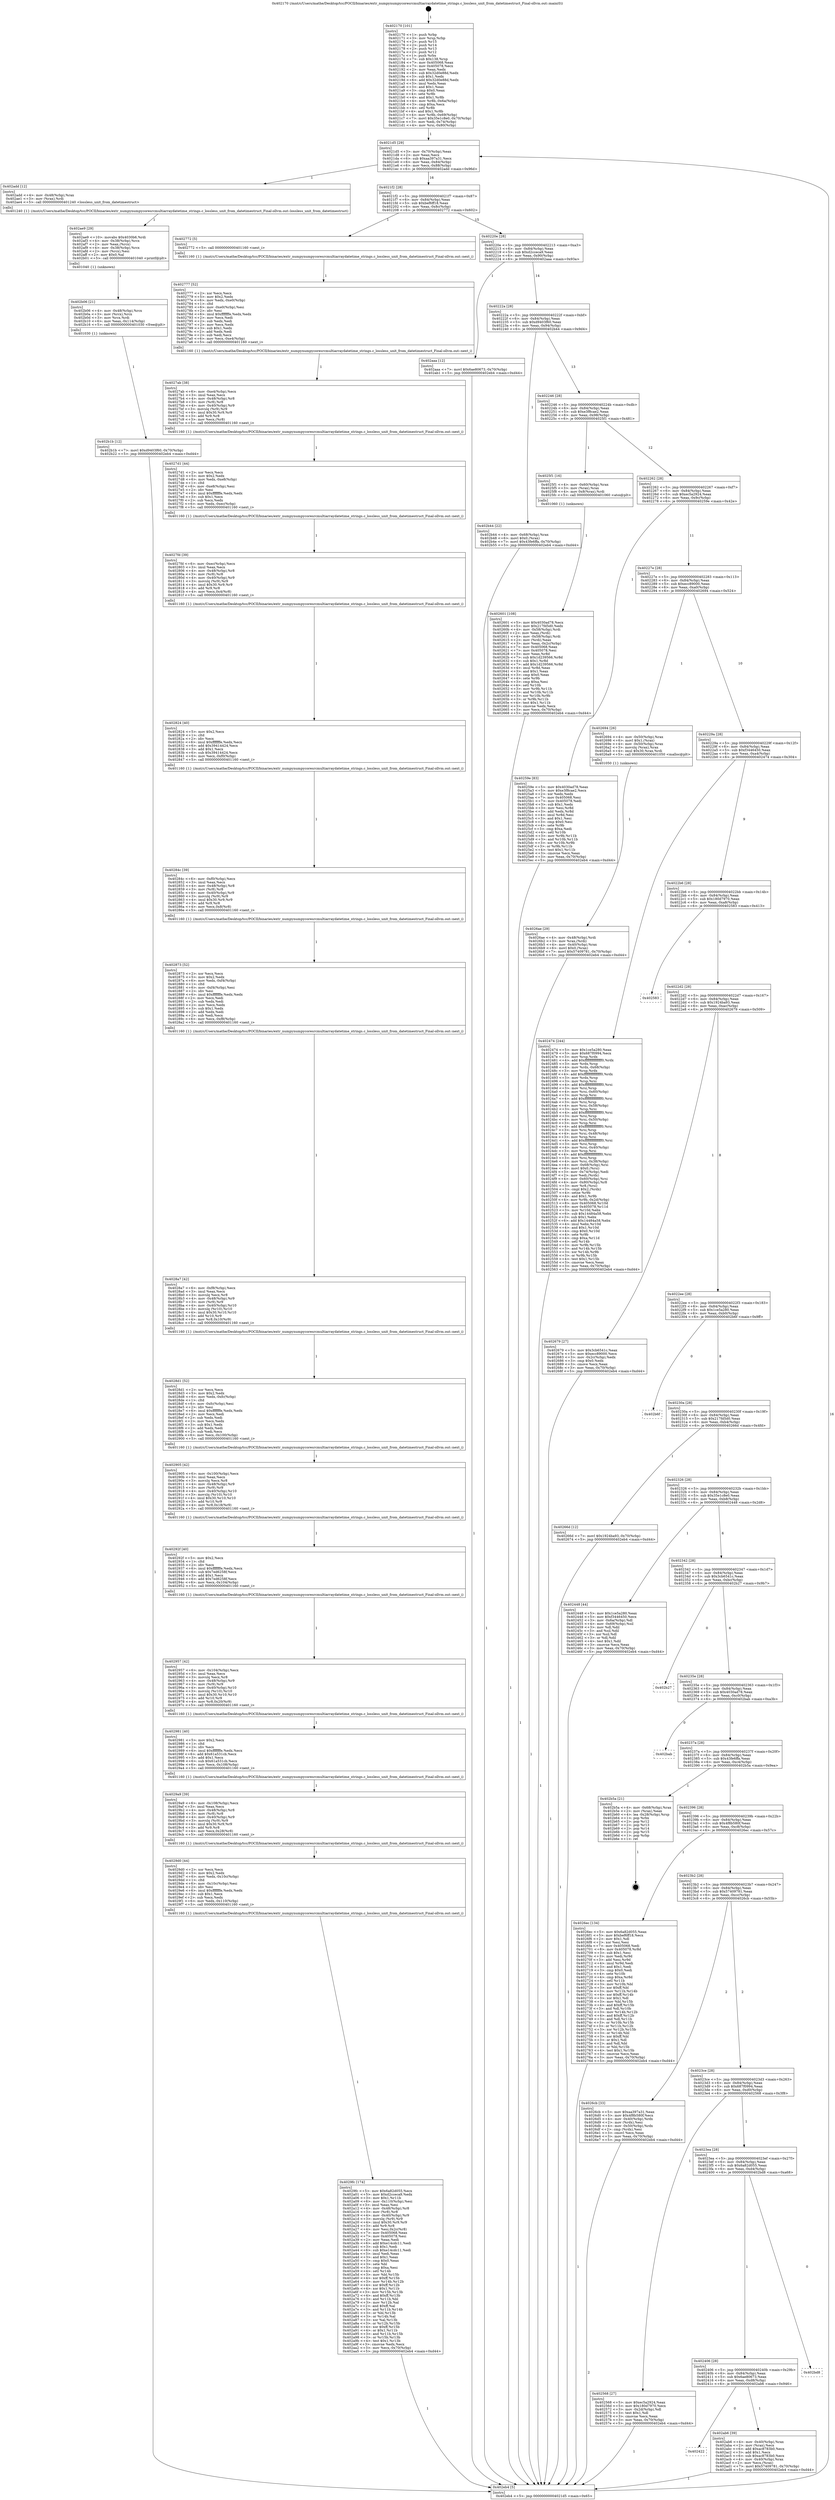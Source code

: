 digraph "0x402170" {
  label = "0x402170 (/mnt/c/Users/mathe/Desktop/tcc/POCII/binaries/extr_numpynumpycoresrcmultiarraydatetime_strings.c_lossless_unit_from_datetimestruct_Final-ollvm.out::main(0))"
  labelloc = "t"
  node[shape=record]

  Entry [label="",width=0.3,height=0.3,shape=circle,fillcolor=black,style=filled]
  "0x4021d5" [label="{
     0x4021d5 [29]\l
     | [instrs]\l
     &nbsp;&nbsp;0x4021d5 \<+3\>: mov -0x70(%rbp),%eax\l
     &nbsp;&nbsp;0x4021d8 \<+2\>: mov %eax,%ecx\l
     &nbsp;&nbsp;0x4021da \<+6\>: sub $0xaa397a31,%ecx\l
     &nbsp;&nbsp;0x4021e0 \<+6\>: mov %eax,-0x84(%rbp)\l
     &nbsp;&nbsp;0x4021e6 \<+6\>: mov %ecx,-0x88(%rbp)\l
     &nbsp;&nbsp;0x4021ec \<+6\>: je 0000000000402add \<main+0x96d\>\l
  }"]
  "0x402add" [label="{
     0x402add [12]\l
     | [instrs]\l
     &nbsp;&nbsp;0x402add \<+4\>: mov -0x48(%rbp),%rax\l
     &nbsp;&nbsp;0x402ae1 \<+3\>: mov (%rax),%rdi\l
     &nbsp;&nbsp;0x402ae4 \<+5\>: call 0000000000401240 \<lossless_unit_from_datetimestruct\>\l
     | [calls]\l
     &nbsp;&nbsp;0x401240 \{1\} (/mnt/c/Users/mathe/Desktop/tcc/POCII/binaries/extr_numpynumpycoresrcmultiarraydatetime_strings.c_lossless_unit_from_datetimestruct_Final-ollvm.out::lossless_unit_from_datetimestruct)\l
  }"]
  "0x4021f2" [label="{
     0x4021f2 [28]\l
     | [instrs]\l
     &nbsp;&nbsp;0x4021f2 \<+5\>: jmp 00000000004021f7 \<main+0x87\>\l
     &nbsp;&nbsp;0x4021f7 \<+6\>: mov -0x84(%rbp),%eax\l
     &nbsp;&nbsp;0x4021fd \<+5\>: sub $0xbef6ff18,%eax\l
     &nbsp;&nbsp;0x402202 \<+6\>: mov %eax,-0x8c(%rbp)\l
     &nbsp;&nbsp;0x402208 \<+6\>: je 0000000000402772 \<main+0x602\>\l
  }"]
  Exit [label="",width=0.3,height=0.3,shape=circle,fillcolor=black,style=filled,peripheries=2]
  "0x402772" [label="{
     0x402772 [5]\l
     | [instrs]\l
     &nbsp;&nbsp;0x402772 \<+5\>: call 0000000000401160 \<next_i\>\l
     | [calls]\l
     &nbsp;&nbsp;0x401160 \{1\} (/mnt/c/Users/mathe/Desktop/tcc/POCII/binaries/extr_numpynumpycoresrcmultiarraydatetime_strings.c_lossless_unit_from_datetimestruct_Final-ollvm.out::next_i)\l
  }"]
  "0x40220e" [label="{
     0x40220e [28]\l
     | [instrs]\l
     &nbsp;&nbsp;0x40220e \<+5\>: jmp 0000000000402213 \<main+0xa3\>\l
     &nbsp;&nbsp;0x402213 \<+6\>: mov -0x84(%rbp),%eax\l
     &nbsp;&nbsp;0x402219 \<+5\>: sub $0xd2cceca9,%eax\l
     &nbsp;&nbsp;0x40221e \<+6\>: mov %eax,-0x90(%rbp)\l
     &nbsp;&nbsp;0x402224 \<+6\>: je 0000000000402aaa \<main+0x93a\>\l
  }"]
  "0x402b1b" [label="{
     0x402b1b [12]\l
     | [instrs]\l
     &nbsp;&nbsp;0x402b1b \<+7\>: movl $0xd9403f60,-0x70(%rbp)\l
     &nbsp;&nbsp;0x402b22 \<+5\>: jmp 0000000000402eb4 \<main+0xd44\>\l
  }"]
  "0x402aaa" [label="{
     0x402aaa [12]\l
     | [instrs]\l
     &nbsp;&nbsp;0x402aaa \<+7\>: movl $0x6ae80673,-0x70(%rbp)\l
     &nbsp;&nbsp;0x402ab1 \<+5\>: jmp 0000000000402eb4 \<main+0xd44\>\l
  }"]
  "0x40222a" [label="{
     0x40222a [28]\l
     | [instrs]\l
     &nbsp;&nbsp;0x40222a \<+5\>: jmp 000000000040222f \<main+0xbf\>\l
     &nbsp;&nbsp;0x40222f \<+6\>: mov -0x84(%rbp),%eax\l
     &nbsp;&nbsp;0x402235 \<+5\>: sub $0xd9403f60,%eax\l
     &nbsp;&nbsp;0x40223a \<+6\>: mov %eax,-0x94(%rbp)\l
     &nbsp;&nbsp;0x402240 \<+6\>: je 0000000000402b44 \<main+0x9d4\>\l
  }"]
  "0x402b06" [label="{
     0x402b06 [21]\l
     | [instrs]\l
     &nbsp;&nbsp;0x402b06 \<+4\>: mov -0x48(%rbp),%rcx\l
     &nbsp;&nbsp;0x402b0a \<+3\>: mov (%rcx),%rcx\l
     &nbsp;&nbsp;0x402b0d \<+3\>: mov %rcx,%rdi\l
     &nbsp;&nbsp;0x402b10 \<+6\>: mov %eax,-0x114(%rbp)\l
     &nbsp;&nbsp;0x402b16 \<+5\>: call 0000000000401030 \<free@plt\>\l
     | [calls]\l
     &nbsp;&nbsp;0x401030 \{1\} (unknown)\l
  }"]
  "0x402b44" [label="{
     0x402b44 [22]\l
     | [instrs]\l
     &nbsp;&nbsp;0x402b44 \<+4\>: mov -0x68(%rbp),%rax\l
     &nbsp;&nbsp;0x402b48 \<+6\>: movl $0x0,(%rax)\l
     &nbsp;&nbsp;0x402b4e \<+7\>: movl $0x43fe6ffa,-0x70(%rbp)\l
     &nbsp;&nbsp;0x402b55 \<+5\>: jmp 0000000000402eb4 \<main+0xd44\>\l
  }"]
  "0x402246" [label="{
     0x402246 [28]\l
     | [instrs]\l
     &nbsp;&nbsp;0x402246 \<+5\>: jmp 000000000040224b \<main+0xdb\>\l
     &nbsp;&nbsp;0x40224b \<+6\>: mov -0x84(%rbp),%eax\l
     &nbsp;&nbsp;0x402251 \<+5\>: sub $0xe3f8cae2,%eax\l
     &nbsp;&nbsp;0x402256 \<+6\>: mov %eax,-0x98(%rbp)\l
     &nbsp;&nbsp;0x40225c \<+6\>: je 00000000004025f1 \<main+0x481\>\l
  }"]
  "0x402ae9" [label="{
     0x402ae9 [29]\l
     | [instrs]\l
     &nbsp;&nbsp;0x402ae9 \<+10\>: movabs $0x4030b6,%rdi\l
     &nbsp;&nbsp;0x402af3 \<+4\>: mov -0x38(%rbp),%rcx\l
     &nbsp;&nbsp;0x402af7 \<+2\>: mov %eax,(%rcx)\l
     &nbsp;&nbsp;0x402af9 \<+4\>: mov -0x38(%rbp),%rcx\l
     &nbsp;&nbsp;0x402afd \<+2\>: mov (%rcx),%esi\l
     &nbsp;&nbsp;0x402aff \<+2\>: mov $0x0,%al\l
     &nbsp;&nbsp;0x402b01 \<+5\>: call 0000000000401040 \<printf@plt\>\l
     | [calls]\l
     &nbsp;&nbsp;0x401040 \{1\} (unknown)\l
  }"]
  "0x4025f1" [label="{
     0x4025f1 [16]\l
     | [instrs]\l
     &nbsp;&nbsp;0x4025f1 \<+4\>: mov -0x60(%rbp),%rax\l
     &nbsp;&nbsp;0x4025f5 \<+3\>: mov (%rax),%rax\l
     &nbsp;&nbsp;0x4025f8 \<+4\>: mov 0x8(%rax),%rdi\l
     &nbsp;&nbsp;0x4025fc \<+5\>: call 0000000000401060 \<atoi@plt\>\l
     | [calls]\l
     &nbsp;&nbsp;0x401060 \{1\} (unknown)\l
  }"]
  "0x402262" [label="{
     0x402262 [28]\l
     | [instrs]\l
     &nbsp;&nbsp;0x402262 \<+5\>: jmp 0000000000402267 \<main+0xf7\>\l
     &nbsp;&nbsp;0x402267 \<+6\>: mov -0x84(%rbp),%eax\l
     &nbsp;&nbsp;0x40226d \<+5\>: sub $0xec5a2924,%eax\l
     &nbsp;&nbsp;0x402272 \<+6\>: mov %eax,-0x9c(%rbp)\l
     &nbsp;&nbsp;0x402278 \<+6\>: je 000000000040259e \<main+0x42e\>\l
  }"]
  "0x402422" [label="{
     0x402422\l
  }", style=dashed]
  "0x40259e" [label="{
     0x40259e [83]\l
     | [instrs]\l
     &nbsp;&nbsp;0x40259e \<+5\>: mov $0x4030ad78,%eax\l
     &nbsp;&nbsp;0x4025a3 \<+5\>: mov $0xe3f8cae2,%ecx\l
     &nbsp;&nbsp;0x4025a8 \<+2\>: xor %edx,%edx\l
     &nbsp;&nbsp;0x4025aa \<+7\>: mov 0x405068,%esi\l
     &nbsp;&nbsp;0x4025b1 \<+7\>: mov 0x405078,%edi\l
     &nbsp;&nbsp;0x4025b8 \<+3\>: sub $0x1,%edx\l
     &nbsp;&nbsp;0x4025bb \<+3\>: mov %esi,%r8d\l
     &nbsp;&nbsp;0x4025be \<+3\>: add %edx,%r8d\l
     &nbsp;&nbsp;0x4025c1 \<+4\>: imul %r8d,%esi\l
     &nbsp;&nbsp;0x4025c5 \<+3\>: and $0x1,%esi\l
     &nbsp;&nbsp;0x4025c8 \<+3\>: cmp $0x0,%esi\l
     &nbsp;&nbsp;0x4025cb \<+4\>: sete %r9b\l
     &nbsp;&nbsp;0x4025cf \<+3\>: cmp $0xa,%edi\l
     &nbsp;&nbsp;0x4025d2 \<+4\>: setl %r10b\l
     &nbsp;&nbsp;0x4025d6 \<+3\>: mov %r9b,%r11b\l
     &nbsp;&nbsp;0x4025d9 \<+3\>: and %r10b,%r11b\l
     &nbsp;&nbsp;0x4025dc \<+3\>: xor %r10b,%r9b\l
     &nbsp;&nbsp;0x4025df \<+3\>: or %r9b,%r11b\l
     &nbsp;&nbsp;0x4025e2 \<+4\>: test $0x1,%r11b\l
     &nbsp;&nbsp;0x4025e6 \<+3\>: cmovne %ecx,%eax\l
     &nbsp;&nbsp;0x4025e9 \<+3\>: mov %eax,-0x70(%rbp)\l
     &nbsp;&nbsp;0x4025ec \<+5\>: jmp 0000000000402eb4 \<main+0xd44\>\l
  }"]
  "0x40227e" [label="{
     0x40227e [28]\l
     | [instrs]\l
     &nbsp;&nbsp;0x40227e \<+5\>: jmp 0000000000402283 \<main+0x113\>\l
     &nbsp;&nbsp;0x402283 \<+6\>: mov -0x84(%rbp),%eax\l
     &nbsp;&nbsp;0x402289 \<+5\>: sub $0xecc89000,%eax\l
     &nbsp;&nbsp;0x40228e \<+6\>: mov %eax,-0xa0(%rbp)\l
     &nbsp;&nbsp;0x402294 \<+6\>: je 0000000000402694 \<main+0x524\>\l
  }"]
  "0x402ab6" [label="{
     0x402ab6 [39]\l
     | [instrs]\l
     &nbsp;&nbsp;0x402ab6 \<+4\>: mov -0x40(%rbp),%rax\l
     &nbsp;&nbsp;0x402aba \<+2\>: mov (%rax),%ecx\l
     &nbsp;&nbsp;0x402abc \<+6\>: add $0xac8783b0,%ecx\l
     &nbsp;&nbsp;0x402ac2 \<+3\>: add $0x1,%ecx\l
     &nbsp;&nbsp;0x402ac5 \<+6\>: sub $0xac8783b0,%ecx\l
     &nbsp;&nbsp;0x402acb \<+4\>: mov -0x40(%rbp),%rax\l
     &nbsp;&nbsp;0x402acf \<+2\>: mov %ecx,(%rax)\l
     &nbsp;&nbsp;0x402ad1 \<+7\>: movl $0x57409781,-0x70(%rbp)\l
     &nbsp;&nbsp;0x402ad8 \<+5\>: jmp 0000000000402eb4 \<main+0xd44\>\l
  }"]
  "0x402694" [label="{
     0x402694 [26]\l
     | [instrs]\l
     &nbsp;&nbsp;0x402694 \<+4\>: mov -0x50(%rbp),%rax\l
     &nbsp;&nbsp;0x402698 \<+6\>: movl $0x1,(%rax)\l
     &nbsp;&nbsp;0x40269e \<+4\>: mov -0x50(%rbp),%rax\l
     &nbsp;&nbsp;0x4026a2 \<+3\>: movslq (%rax),%rax\l
     &nbsp;&nbsp;0x4026a5 \<+4\>: imul $0x30,%rax,%rdi\l
     &nbsp;&nbsp;0x4026a9 \<+5\>: call 0000000000401050 \<malloc@plt\>\l
     | [calls]\l
     &nbsp;&nbsp;0x401050 \{1\} (unknown)\l
  }"]
  "0x40229a" [label="{
     0x40229a [28]\l
     | [instrs]\l
     &nbsp;&nbsp;0x40229a \<+5\>: jmp 000000000040229f \<main+0x12f\>\l
     &nbsp;&nbsp;0x40229f \<+6\>: mov -0x84(%rbp),%eax\l
     &nbsp;&nbsp;0x4022a5 \<+5\>: sub $0xf3446450,%eax\l
     &nbsp;&nbsp;0x4022aa \<+6\>: mov %eax,-0xa4(%rbp)\l
     &nbsp;&nbsp;0x4022b0 \<+6\>: je 0000000000402474 \<main+0x304\>\l
  }"]
  "0x402406" [label="{
     0x402406 [28]\l
     | [instrs]\l
     &nbsp;&nbsp;0x402406 \<+5\>: jmp 000000000040240b \<main+0x29b\>\l
     &nbsp;&nbsp;0x40240b \<+6\>: mov -0x84(%rbp),%eax\l
     &nbsp;&nbsp;0x402411 \<+5\>: sub $0x6ae80673,%eax\l
     &nbsp;&nbsp;0x402416 \<+6\>: mov %eax,-0xd8(%rbp)\l
     &nbsp;&nbsp;0x40241c \<+6\>: je 0000000000402ab6 \<main+0x946\>\l
  }"]
  "0x402474" [label="{
     0x402474 [244]\l
     | [instrs]\l
     &nbsp;&nbsp;0x402474 \<+5\>: mov $0x1ce5a280,%eax\l
     &nbsp;&nbsp;0x402479 \<+5\>: mov $0x687f0994,%ecx\l
     &nbsp;&nbsp;0x40247e \<+3\>: mov %rsp,%rdx\l
     &nbsp;&nbsp;0x402481 \<+4\>: add $0xfffffffffffffff0,%rdx\l
     &nbsp;&nbsp;0x402485 \<+3\>: mov %rdx,%rsp\l
     &nbsp;&nbsp;0x402488 \<+4\>: mov %rdx,-0x68(%rbp)\l
     &nbsp;&nbsp;0x40248c \<+3\>: mov %rsp,%rdx\l
     &nbsp;&nbsp;0x40248f \<+4\>: add $0xfffffffffffffff0,%rdx\l
     &nbsp;&nbsp;0x402493 \<+3\>: mov %rdx,%rsp\l
     &nbsp;&nbsp;0x402496 \<+3\>: mov %rsp,%rsi\l
     &nbsp;&nbsp;0x402499 \<+4\>: add $0xfffffffffffffff0,%rsi\l
     &nbsp;&nbsp;0x40249d \<+3\>: mov %rsi,%rsp\l
     &nbsp;&nbsp;0x4024a0 \<+4\>: mov %rsi,-0x60(%rbp)\l
     &nbsp;&nbsp;0x4024a4 \<+3\>: mov %rsp,%rsi\l
     &nbsp;&nbsp;0x4024a7 \<+4\>: add $0xfffffffffffffff0,%rsi\l
     &nbsp;&nbsp;0x4024ab \<+3\>: mov %rsi,%rsp\l
     &nbsp;&nbsp;0x4024ae \<+4\>: mov %rsi,-0x58(%rbp)\l
     &nbsp;&nbsp;0x4024b2 \<+3\>: mov %rsp,%rsi\l
     &nbsp;&nbsp;0x4024b5 \<+4\>: add $0xfffffffffffffff0,%rsi\l
     &nbsp;&nbsp;0x4024b9 \<+3\>: mov %rsi,%rsp\l
     &nbsp;&nbsp;0x4024bc \<+4\>: mov %rsi,-0x50(%rbp)\l
     &nbsp;&nbsp;0x4024c0 \<+3\>: mov %rsp,%rsi\l
     &nbsp;&nbsp;0x4024c3 \<+4\>: add $0xfffffffffffffff0,%rsi\l
     &nbsp;&nbsp;0x4024c7 \<+3\>: mov %rsi,%rsp\l
     &nbsp;&nbsp;0x4024ca \<+4\>: mov %rsi,-0x48(%rbp)\l
     &nbsp;&nbsp;0x4024ce \<+3\>: mov %rsp,%rsi\l
     &nbsp;&nbsp;0x4024d1 \<+4\>: add $0xfffffffffffffff0,%rsi\l
     &nbsp;&nbsp;0x4024d5 \<+3\>: mov %rsi,%rsp\l
     &nbsp;&nbsp;0x4024d8 \<+4\>: mov %rsi,-0x40(%rbp)\l
     &nbsp;&nbsp;0x4024dc \<+3\>: mov %rsp,%rsi\l
     &nbsp;&nbsp;0x4024df \<+4\>: add $0xfffffffffffffff0,%rsi\l
     &nbsp;&nbsp;0x4024e3 \<+3\>: mov %rsi,%rsp\l
     &nbsp;&nbsp;0x4024e6 \<+4\>: mov %rsi,-0x38(%rbp)\l
     &nbsp;&nbsp;0x4024ea \<+4\>: mov -0x68(%rbp),%rsi\l
     &nbsp;&nbsp;0x4024ee \<+6\>: movl $0x0,(%rsi)\l
     &nbsp;&nbsp;0x4024f4 \<+3\>: mov -0x74(%rbp),%edi\l
     &nbsp;&nbsp;0x4024f7 \<+2\>: mov %edi,(%rdx)\l
     &nbsp;&nbsp;0x4024f9 \<+4\>: mov -0x60(%rbp),%rsi\l
     &nbsp;&nbsp;0x4024fd \<+4\>: mov -0x80(%rbp),%r8\l
     &nbsp;&nbsp;0x402501 \<+3\>: mov %r8,(%rsi)\l
     &nbsp;&nbsp;0x402504 \<+3\>: cmpl $0x2,(%rdx)\l
     &nbsp;&nbsp;0x402507 \<+4\>: setne %r9b\l
     &nbsp;&nbsp;0x40250b \<+4\>: and $0x1,%r9b\l
     &nbsp;&nbsp;0x40250f \<+4\>: mov %r9b,-0x2d(%rbp)\l
     &nbsp;&nbsp;0x402513 \<+8\>: mov 0x405068,%r10d\l
     &nbsp;&nbsp;0x40251b \<+8\>: mov 0x405078,%r11d\l
     &nbsp;&nbsp;0x402523 \<+3\>: mov %r10d,%ebx\l
     &nbsp;&nbsp;0x402526 \<+6\>: sub $0x14484a58,%ebx\l
     &nbsp;&nbsp;0x40252c \<+3\>: sub $0x1,%ebx\l
     &nbsp;&nbsp;0x40252f \<+6\>: add $0x14484a58,%ebx\l
     &nbsp;&nbsp;0x402535 \<+4\>: imul %ebx,%r10d\l
     &nbsp;&nbsp;0x402539 \<+4\>: and $0x1,%r10d\l
     &nbsp;&nbsp;0x40253d \<+4\>: cmp $0x0,%r10d\l
     &nbsp;&nbsp;0x402541 \<+4\>: sete %r9b\l
     &nbsp;&nbsp;0x402545 \<+4\>: cmp $0xa,%r11d\l
     &nbsp;&nbsp;0x402549 \<+4\>: setl %r14b\l
     &nbsp;&nbsp;0x40254d \<+3\>: mov %r9b,%r15b\l
     &nbsp;&nbsp;0x402550 \<+3\>: and %r14b,%r15b\l
     &nbsp;&nbsp;0x402553 \<+3\>: xor %r14b,%r9b\l
     &nbsp;&nbsp;0x402556 \<+3\>: or %r9b,%r15b\l
     &nbsp;&nbsp;0x402559 \<+4\>: test $0x1,%r15b\l
     &nbsp;&nbsp;0x40255d \<+3\>: cmovne %ecx,%eax\l
     &nbsp;&nbsp;0x402560 \<+3\>: mov %eax,-0x70(%rbp)\l
     &nbsp;&nbsp;0x402563 \<+5\>: jmp 0000000000402eb4 \<main+0xd44\>\l
  }"]
  "0x4022b6" [label="{
     0x4022b6 [28]\l
     | [instrs]\l
     &nbsp;&nbsp;0x4022b6 \<+5\>: jmp 00000000004022bb \<main+0x14b\>\l
     &nbsp;&nbsp;0x4022bb \<+6\>: mov -0x84(%rbp),%eax\l
     &nbsp;&nbsp;0x4022c1 \<+5\>: sub $0x180d7970,%eax\l
     &nbsp;&nbsp;0x4022c6 \<+6\>: mov %eax,-0xa8(%rbp)\l
     &nbsp;&nbsp;0x4022cc \<+6\>: je 0000000000402583 \<main+0x413\>\l
  }"]
  "0x402bd8" [label="{
     0x402bd8\l
  }", style=dashed]
  "0x402583" [label="{
     0x402583\l
  }", style=dashed]
  "0x4022d2" [label="{
     0x4022d2 [28]\l
     | [instrs]\l
     &nbsp;&nbsp;0x4022d2 \<+5\>: jmp 00000000004022d7 \<main+0x167\>\l
     &nbsp;&nbsp;0x4022d7 \<+6\>: mov -0x84(%rbp),%eax\l
     &nbsp;&nbsp;0x4022dd \<+5\>: sub $0x1924ba93,%eax\l
     &nbsp;&nbsp;0x4022e2 \<+6\>: mov %eax,-0xac(%rbp)\l
     &nbsp;&nbsp;0x4022e8 \<+6\>: je 0000000000402679 \<main+0x509\>\l
  }"]
  "0x4029fc" [label="{
     0x4029fc [174]\l
     | [instrs]\l
     &nbsp;&nbsp;0x4029fc \<+5\>: mov $0x6a82d055,%ecx\l
     &nbsp;&nbsp;0x402a01 \<+5\>: mov $0xd2cceca9,%edx\l
     &nbsp;&nbsp;0x402a06 \<+3\>: mov $0x1,%r11b\l
     &nbsp;&nbsp;0x402a09 \<+6\>: mov -0x110(%rbp),%esi\l
     &nbsp;&nbsp;0x402a0f \<+3\>: imul %eax,%esi\l
     &nbsp;&nbsp;0x402a12 \<+4\>: mov -0x48(%rbp),%r8\l
     &nbsp;&nbsp;0x402a16 \<+3\>: mov (%r8),%r8\l
     &nbsp;&nbsp;0x402a19 \<+4\>: mov -0x40(%rbp),%r9\l
     &nbsp;&nbsp;0x402a1d \<+3\>: movslq (%r9),%r9\l
     &nbsp;&nbsp;0x402a20 \<+4\>: imul $0x30,%r9,%r9\l
     &nbsp;&nbsp;0x402a24 \<+3\>: add %r9,%r8\l
     &nbsp;&nbsp;0x402a27 \<+4\>: mov %esi,0x2c(%r8)\l
     &nbsp;&nbsp;0x402a2b \<+7\>: mov 0x405068,%eax\l
     &nbsp;&nbsp;0x402a32 \<+7\>: mov 0x405078,%esi\l
     &nbsp;&nbsp;0x402a39 \<+2\>: mov %eax,%edi\l
     &nbsp;&nbsp;0x402a3b \<+6\>: add $0xe14cdc11,%edi\l
     &nbsp;&nbsp;0x402a41 \<+3\>: sub $0x1,%edi\l
     &nbsp;&nbsp;0x402a44 \<+6\>: sub $0xe14cdc11,%edi\l
     &nbsp;&nbsp;0x402a4a \<+3\>: imul %edi,%eax\l
     &nbsp;&nbsp;0x402a4d \<+3\>: and $0x1,%eax\l
     &nbsp;&nbsp;0x402a50 \<+3\>: cmp $0x0,%eax\l
     &nbsp;&nbsp;0x402a53 \<+3\>: sete %bl\l
     &nbsp;&nbsp;0x402a56 \<+3\>: cmp $0xa,%esi\l
     &nbsp;&nbsp;0x402a59 \<+4\>: setl %r14b\l
     &nbsp;&nbsp;0x402a5d \<+3\>: mov %bl,%r15b\l
     &nbsp;&nbsp;0x402a60 \<+4\>: xor $0xff,%r15b\l
     &nbsp;&nbsp;0x402a64 \<+3\>: mov %r14b,%r12b\l
     &nbsp;&nbsp;0x402a67 \<+4\>: xor $0xff,%r12b\l
     &nbsp;&nbsp;0x402a6b \<+4\>: xor $0x1,%r11b\l
     &nbsp;&nbsp;0x402a6f \<+3\>: mov %r15b,%r13b\l
     &nbsp;&nbsp;0x402a72 \<+4\>: and $0xff,%r13b\l
     &nbsp;&nbsp;0x402a76 \<+3\>: and %r11b,%bl\l
     &nbsp;&nbsp;0x402a79 \<+3\>: mov %r12b,%al\l
     &nbsp;&nbsp;0x402a7c \<+2\>: and $0xff,%al\l
     &nbsp;&nbsp;0x402a7e \<+3\>: and %r11b,%r14b\l
     &nbsp;&nbsp;0x402a81 \<+3\>: or %bl,%r13b\l
     &nbsp;&nbsp;0x402a84 \<+3\>: or %r14b,%al\l
     &nbsp;&nbsp;0x402a87 \<+3\>: xor %al,%r13b\l
     &nbsp;&nbsp;0x402a8a \<+3\>: or %r12b,%r15b\l
     &nbsp;&nbsp;0x402a8d \<+4\>: xor $0xff,%r15b\l
     &nbsp;&nbsp;0x402a91 \<+4\>: or $0x1,%r11b\l
     &nbsp;&nbsp;0x402a95 \<+3\>: and %r11b,%r15b\l
     &nbsp;&nbsp;0x402a98 \<+3\>: or %r15b,%r13b\l
     &nbsp;&nbsp;0x402a9b \<+4\>: test $0x1,%r13b\l
     &nbsp;&nbsp;0x402a9f \<+3\>: cmovne %edx,%ecx\l
     &nbsp;&nbsp;0x402aa2 \<+3\>: mov %ecx,-0x70(%rbp)\l
     &nbsp;&nbsp;0x402aa5 \<+5\>: jmp 0000000000402eb4 \<main+0xd44\>\l
  }"]
  "0x402679" [label="{
     0x402679 [27]\l
     | [instrs]\l
     &nbsp;&nbsp;0x402679 \<+5\>: mov $0x3cb6541c,%eax\l
     &nbsp;&nbsp;0x40267e \<+5\>: mov $0xecc89000,%ecx\l
     &nbsp;&nbsp;0x402683 \<+3\>: mov -0x2c(%rbp),%edx\l
     &nbsp;&nbsp;0x402686 \<+3\>: cmp $0x0,%edx\l
     &nbsp;&nbsp;0x402689 \<+3\>: cmove %ecx,%eax\l
     &nbsp;&nbsp;0x40268c \<+3\>: mov %eax,-0x70(%rbp)\l
     &nbsp;&nbsp;0x40268f \<+5\>: jmp 0000000000402eb4 \<main+0xd44\>\l
  }"]
  "0x4022ee" [label="{
     0x4022ee [28]\l
     | [instrs]\l
     &nbsp;&nbsp;0x4022ee \<+5\>: jmp 00000000004022f3 \<main+0x183\>\l
     &nbsp;&nbsp;0x4022f3 \<+6\>: mov -0x84(%rbp),%eax\l
     &nbsp;&nbsp;0x4022f9 \<+5\>: sub $0x1ce5a280,%eax\l
     &nbsp;&nbsp;0x4022fe \<+6\>: mov %eax,-0xb0(%rbp)\l
     &nbsp;&nbsp;0x402304 \<+6\>: je 0000000000402b6f \<main+0x9ff\>\l
  }"]
  "0x4029d0" [label="{
     0x4029d0 [44]\l
     | [instrs]\l
     &nbsp;&nbsp;0x4029d0 \<+2\>: xor %ecx,%ecx\l
     &nbsp;&nbsp;0x4029d2 \<+5\>: mov $0x2,%edx\l
     &nbsp;&nbsp;0x4029d7 \<+6\>: mov %edx,-0x10c(%rbp)\l
     &nbsp;&nbsp;0x4029dd \<+1\>: cltd\l
     &nbsp;&nbsp;0x4029de \<+6\>: mov -0x10c(%rbp),%esi\l
     &nbsp;&nbsp;0x4029e4 \<+2\>: idiv %esi\l
     &nbsp;&nbsp;0x4029e6 \<+6\>: imul $0xfffffffe,%edx,%edx\l
     &nbsp;&nbsp;0x4029ec \<+3\>: sub $0x1,%ecx\l
     &nbsp;&nbsp;0x4029ef \<+2\>: sub %ecx,%edx\l
     &nbsp;&nbsp;0x4029f1 \<+6\>: mov %edx,-0x110(%rbp)\l
     &nbsp;&nbsp;0x4029f7 \<+5\>: call 0000000000401160 \<next_i\>\l
     | [calls]\l
     &nbsp;&nbsp;0x401160 \{1\} (/mnt/c/Users/mathe/Desktop/tcc/POCII/binaries/extr_numpynumpycoresrcmultiarraydatetime_strings.c_lossless_unit_from_datetimestruct_Final-ollvm.out::next_i)\l
  }"]
  "0x402b6f" [label="{
     0x402b6f\l
  }", style=dashed]
  "0x40230a" [label="{
     0x40230a [28]\l
     | [instrs]\l
     &nbsp;&nbsp;0x40230a \<+5\>: jmp 000000000040230f \<main+0x19f\>\l
     &nbsp;&nbsp;0x40230f \<+6\>: mov -0x84(%rbp),%eax\l
     &nbsp;&nbsp;0x402315 \<+5\>: sub $0x217fd5d0,%eax\l
     &nbsp;&nbsp;0x40231a \<+6\>: mov %eax,-0xb4(%rbp)\l
     &nbsp;&nbsp;0x402320 \<+6\>: je 000000000040266d \<main+0x4fd\>\l
  }"]
  "0x4029a9" [label="{
     0x4029a9 [39]\l
     | [instrs]\l
     &nbsp;&nbsp;0x4029a9 \<+6\>: mov -0x108(%rbp),%ecx\l
     &nbsp;&nbsp;0x4029af \<+3\>: imul %eax,%ecx\l
     &nbsp;&nbsp;0x4029b2 \<+4\>: mov -0x48(%rbp),%r8\l
     &nbsp;&nbsp;0x4029b6 \<+3\>: mov (%r8),%r8\l
     &nbsp;&nbsp;0x4029b9 \<+4\>: mov -0x40(%rbp),%r9\l
     &nbsp;&nbsp;0x4029bd \<+3\>: movslq (%r9),%r9\l
     &nbsp;&nbsp;0x4029c0 \<+4\>: imul $0x30,%r9,%r9\l
     &nbsp;&nbsp;0x4029c4 \<+3\>: add %r9,%r8\l
     &nbsp;&nbsp;0x4029c7 \<+4\>: mov %ecx,0x28(%r8)\l
     &nbsp;&nbsp;0x4029cb \<+5\>: call 0000000000401160 \<next_i\>\l
     | [calls]\l
     &nbsp;&nbsp;0x401160 \{1\} (/mnt/c/Users/mathe/Desktop/tcc/POCII/binaries/extr_numpynumpycoresrcmultiarraydatetime_strings.c_lossless_unit_from_datetimestruct_Final-ollvm.out::next_i)\l
  }"]
  "0x40266d" [label="{
     0x40266d [12]\l
     | [instrs]\l
     &nbsp;&nbsp;0x40266d \<+7\>: movl $0x1924ba93,-0x70(%rbp)\l
     &nbsp;&nbsp;0x402674 \<+5\>: jmp 0000000000402eb4 \<main+0xd44\>\l
  }"]
  "0x402326" [label="{
     0x402326 [28]\l
     | [instrs]\l
     &nbsp;&nbsp;0x402326 \<+5\>: jmp 000000000040232b \<main+0x1bb\>\l
     &nbsp;&nbsp;0x40232b \<+6\>: mov -0x84(%rbp),%eax\l
     &nbsp;&nbsp;0x402331 \<+5\>: sub $0x35e1c8e0,%eax\l
     &nbsp;&nbsp;0x402336 \<+6\>: mov %eax,-0xb8(%rbp)\l
     &nbsp;&nbsp;0x40233c \<+6\>: je 0000000000402448 \<main+0x2d8\>\l
  }"]
  "0x402981" [label="{
     0x402981 [40]\l
     | [instrs]\l
     &nbsp;&nbsp;0x402981 \<+5\>: mov $0x2,%ecx\l
     &nbsp;&nbsp;0x402986 \<+1\>: cltd\l
     &nbsp;&nbsp;0x402987 \<+2\>: idiv %ecx\l
     &nbsp;&nbsp;0x402989 \<+6\>: imul $0xfffffffe,%edx,%ecx\l
     &nbsp;&nbsp;0x40298f \<+6\>: add $0x61a531cb,%ecx\l
     &nbsp;&nbsp;0x402995 \<+3\>: add $0x1,%ecx\l
     &nbsp;&nbsp;0x402998 \<+6\>: sub $0x61a531cb,%ecx\l
     &nbsp;&nbsp;0x40299e \<+6\>: mov %ecx,-0x108(%rbp)\l
     &nbsp;&nbsp;0x4029a4 \<+5\>: call 0000000000401160 \<next_i\>\l
     | [calls]\l
     &nbsp;&nbsp;0x401160 \{1\} (/mnt/c/Users/mathe/Desktop/tcc/POCII/binaries/extr_numpynumpycoresrcmultiarraydatetime_strings.c_lossless_unit_from_datetimestruct_Final-ollvm.out::next_i)\l
  }"]
  "0x402448" [label="{
     0x402448 [44]\l
     | [instrs]\l
     &nbsp;&nbsp;0x402448 \<+5\>: mov $0x1ce5a280,%eax\l
     &nbsp;&nbsp;0x40244d \<+5\>: mov $0xf3446450,%ecx\l
     &nbsp;&nbsp;0x402452 \<+3\>: mov -0x6a(%rbp),%dl\l
     &nbsp;&nbsp;0x402455 \<+4\>: mov -0x69(%rbp),%sil\l
     &nbsp;&nbsp;0x402459 \<+3\>: mov %dl,%dil\l
     &nbsp;&nbsp;0x40245c \<+3\>: and %sil,%dil\l
     &nbsp;&nbsp;0x40245f \<+3\>: xor %sil,%dl\l
     &nbsp;&nbsp;0x402462 \<+3\>: or %dl,%dil\l
     &nbsp;&nbsp;0x402465 \<+4\>: test $0x1,%dil\l
     &nbsp;&nbsp;0x402469 \<+3\>: cmovne %ecx,%eax\l
     &nbsp;&nbsp;0x40246c \<+3\>: mov %eax,-0x70(%rbp)\l
     &nbsp;&nbsp;0x40246f \<+5\>: jmp 0000000000402eb4 \<main+0xd44\>\l
  }"]
  "0x402342" [label="{
     0x402342 [28]\l
     | [instrs]\l
     &nbsp;&nbsp;0x402342 \<+5\>: jmp 0000000000402347 \<main+0x1d7\>\l
     &nbsp;&nbsp;0x402347 \<+6\>: mov -0x84(%rbp),%eax\l
     &nbsp;&nbsp;0x40234d \<+5\>: sub $0x3cb6541c,%eax\l
     &nbsp;&nbsp;0x402352 \<+6\>: mov %eax,-0xbc(%rbp)\l
     &nbsp;&nbsp;0x402358 \<+6\>: je 0000000000402b27 \<main+0x9b7\>\l
  }"]
  "0x402eb4" [label="{
     0x402eb4 [5]\l
     | [instrs]\l
     &nbsp;&nbsp;0x402eb4 \<+5\>: jmp 00000000004021d5 \<main+0x65\>\l
  }"]
  "0x402170" [label="{
     0x402170 [101]\l
     | [instrs]\l
     &nbsp;&nbsp;0x402170 \<+1\>: push %rbp\l
     &nbsp;&nbsp;0x402171 \<+3\>: mov %rsp,%rbp\l
     &nbsp;&nbsp;0x402174 \<+2\>: push %r15\l
     &nbsp;&nbsp;0x402176 \<+2\>: push %r14\l
     &nbsp;&nbsp;0x402178 \<+2\>: push %r13\l
     &nbsp;&nbsp;0x40217a \<+2\>: push %r12\l
     &nbsp;&nbsp;0x40217c \<+1\>: push %rbx\l
     &nbsp;&nbsp;0x40217d \<+7\>: sub $0x138,%rsp\l
     &nbsp;&nbsp;0x402184 \<+7\>: mov 0x405068,%eax\l
     &nbsp;&nbsp;0x40218b \<+7\>: mov 0x405078,%ecx\l
     &nbsp;&nbsp;0x402192 \<+2\>: mov %eax,%edx\l
     &nbsp;&nbsp;0x402194 \<+6\>: sub $0x32d0e88d,%edx\l
     &nbsp;&nbsp;0x40219a \<+3\>: sub $0x1,%edx\l
     &nbsp;&nbsp;0x40219d \<+6\>: add $0x32d0e88d,%edx\l
     &nbsp;&nbsp;0x4021a3 \<+3\>: imul %edx,%eax\l
     &nbsp;&nbsp;0x4021a6 \<+3\>: and $0x1,%eax\l
     &nbsp;&nbsp;0x4021a9 \<+3\>: cmp $0x0,%eax\l
     &nbsp;&nbsp;0x4021ac \<+4\>: sete %r8b\l
     &nbsp;&nbsp;0x4021b0 \<+4\>: and $0x1,%r8b\l
     &nbsp;&nbsp;0x4021b4 \<+4\>: mov %r8b,-0x6a(%rbp)\l
     &nbsp;&nbsp;0x4021b8 \<+3\>: cmp $0xa,%ecx\l
     &nbsp;&nbsp;0x4021bb \<+4\>: setl %r8b\l
     &nbsp;&nbsp;0x4021bf \<+4\>: and $0x1,%r8b\l
     &nbsp;&nbsp;0x4021c3 \<+4\>: mov %r8b,-0x69(%rbp)\l
     &nbsp;&nbsp;0x4021c7 \<+7\>: movl $0x35e1c8e0,-0x70(%rbp)\l
     &nbsp;&nbsp;0x4021ce \<+3\>: mov %edi,-0x74(%rbp)\l
     &nbsp;&nbsp;0x4021d1 \<+4\>: mov %rsi,-0x80(%rbp)\l
  }"]
  "0x402957" [label="{
     0x402957 [42]\l
     | [instrs]\l
     &nbsp;&nbsp;0x402957 \<+6\>: mov -0x104(%rbp),%ecx\l
     &nbsp;&nbsp;0x40295d \<+3\>: imul %eax,%ecx\l
     &nbsp;&nbsp;0x402960 \<+3\>: movslq %ecx,%r8\l
     &nbsp;&nbsp;0x402963 \<+4\>: mov -0x48(%rbp),%r9\l
     &nbsp;&nbsp;0x402967 \<+3\>: mov (%r9),%r9\l
     &nbsp;&nbsp;0x40296a \<+4\>: mov -0x40(%rbp),%r10\l
     &nbsp;&nbsp;0x40296e \<+3\>: movslq (%r10),%r10\l
     &nbsp;&nbsp;0x402971 \<+4\>: imul $0x30,%r10,%r10\l
     &nbsp;&nbsp;0x402975 \<+3\>: add %r10,%r9\l
     &nbsp;&nbsp;0x402978 \<+4\>: mov %r8,0x20(%r9)\l
     &nbsp;&nbsp;0x40297c \<+5\>: call 0000000000401160 \<next_i\>\l
     | [calls]\l
     &nbsp;&nbsp;0x401160 \{1\} (/mnt/c/Users/mathe/Desktop/tcc/POCII/binaries/extr_numpynumpycoresrcmultiarraydatetime_strings.c_lossless_unit_from_datetimestruct_Final-ollvm.out::next_i)\l
  }"]
  "0x40292f" [label="{
     0x40292f [40]\l
     | [instrs]\l
     &nbsp;&nbsp;0x40292f \<+5\>: mov $0x2,%ecx\l
     &nbsp;&nbsp;0x402934 \<+1\>: cltd\l
     &nbsp;&nbsp;0x402935 \<+2\>: idiv %ecx\l
     &nbsp;&nbsp;0x402937 \<+6\>: imul $0xfffffffe,%edx,%ecx\l
     &nbsp;&nbsp;0x40293d \<+6\>: sub $0x7ed6258f,%ecx\l
     &nbsp;&nbsp;0x402943 \<+3\>: add $0x1,%ecx\l
     &nbsp;&nbsp;0x402946 \<+6\>: add $0x7ed6258f,%ecx\l
     &nbsp;&nbsp;0x40294c \<+6\>: mov %ecx,-0x104(%rbp)\l
     &nbsp;&nbsp;0x402952 \<+5\>: call 0000000000401160 \<next_i\>\l
     | [calls]\l
     &nbsp;&nbsp;0x401160 \{1\} (/mnt/c/Users/mathe/Desktop/tcc/POCII/binaries/extr_numpynumpycoresrcmultiarraydatetime_strings.c_lossless_unit_from_datetimestruct_Final-ollvm.out::next_i)\l
  }"]
  "0x402b27" [label="{
     0x402b27\l
  }", style=dashed]
  "0x40235e" [label="{
     0x40235e [28]\l
     | [instrs]\l
     &nbsp;&nbsp;0x40235e \<+5\>: jmp 0000000000402363 \<main+0x1f3\>\l
     &nbsp;&nbsp;0x402363 \<+6\>: mov -0x84(%rbp),%eax\l
     &nbsp;&nbsp;0x402369 \<+5\>: sub $0x4030ad78,%eax\l
     &nbsp;&nbsp;0x40236e \<+6\>: mov %eax,-0xc0(%rbp)\l
     &nbsp;&nbsp;0x402374 \<+6\>: je 0000000000402bab \<main+0xa3b\>\l
  }"]
  "0x402905" [label="{
     0x402905 [42]\l
     | [instrs]\l
     &nbsp;&nbsp;0x402905 \<+6\>: mov -0x100(%rbp),%ecx\l
     &nbsp;&nbsp;0x40290b \<+3\>: imul %eax,%ecx\l
     &nbsp;&nbsp;0x40290e \<+3\>: movslq %ecx,%r8\l
     &nbsp;&nbsp;0x402911 \<+4\>: mov -0x48(%rbp),%r9\l
     &nbsp;&nbsp;0x402915 \<+3\>: mov (%r9),%r9\l
     &nbsp;&nbsp;0x402918 \<+4\>: mov -0x40(%rbp),%r10\l
     &nbsp;&nbsp;0x40291c \<+3\>: movslq (%r10),%r10\l
     &nbsp;&nbsp;0x40291f \<+4\>: imul $0x30,%r10,%r10\l
     &nbsp;&nbsp;0x402923 \<+3\>: add %r10,%r9\l
     &nbsp;&nbsp;0x402926 \<+4\>: mov %r8,0x18(%r9)\l
     &nbsp;&nbsp;0x40292a \<+5\>: call 0000000000401160 \<next_i\>\l
     | [calls]\l
     &nbsp;&nbsp;0x401160 \{1\} (/mnt/c/Users/mathe/Desktop/tcc/POCII/binaries/extr_numpynumpycoresrcmultiarraydatetime_strings.c_lossless_unit_from_datetimestruct_Final-ollvm.out::next_i)\l
  }"]
  "0x402bab" [label="{
     0x402bab\l
  }", style=dashed]
  "0x40237a" [label="{
     0x40237a [28]\l
     | [instrs]\l
     &nbsp;&nbsp;0x40237a \<+5\>: jmp 000000000040237f \<main+0x20f\>\l
     &nbsp;&nbsp;0x40237f \<+6\>: mov -0x84(%rbp),%eax\l
     &nbsp;&nbsp;0x402385 \<+5\>: sub $0x43fe6ffa,%eax\l
     &nbsp;&nbsp;0x40238a \<+6\>: mov %eax,-0xc4(%rbp)\l
     &nbsp;&nbsp;0x402390 \<+6\>: je 0000000000402b5a \<main+0x9ea\>\l
  }"]
  "0x4028d1" [label="{
     0x4028d1 [52]\l
     | [instrs]\l
     &nbsp;&nbsp;0x4028d1 \<+2\>: xor %ecx,%ecx\l
     &nbsp;&nbsp;0x4028d3 \<+5\>: mov $0x2,%edx\l
     &nbsp;&nbsp;0x4028d8 \<+6\>: mov %edx,-0xfc(%rbp)\l
     &nbsp;&nbsp;0x4028de \<+1\>: cltd\l
     &nbsp;&nbsp;0x4028df \<+6\>: mov -0xfc(%rbp),%esi\l
     &nbsp;&nbsp;0x4028e5 \<+2\>: idiv %esi\l
     &nbsp;&nbsp;0x4028e7 \<+6\>: imul $0xfffffffe,%edx,%edx\l
     &nbsp;&nbsp;0x4028ed \<+2\>: mov %ecx,%edi\l
     &nbsp;&nbsp;0x4028ef \<+2\>: sub %edx,%edi\l
     &nbsp;&nbsp;0x4028f1 \<+2\>: mov %ecx,%edx\l
     &nbsp;&nbsp;0x4028f3 \<+3\>: sub $0x1,%edx\l
     &nbsp;&nbsp;0x4028f6 \<+2\>: add %edx,%edi\l
     &nbsp;&nbsp;0x4028f8 \<+2\>: sub %edi,%ecx\l
     &nbsp;&nbsp;0x4028fa \<+6\>: mov %ecx,-0x100(%rbp)\l
     &nbsp;&nbsp;0x402900 \<+5\>: call 0000000000401160 \<next_i\>\l
     | [calls]\l
     &nbsp;&nbsp;0x401160 \{1\} (/mnt/c/Users/mathe/Desktop/tcc/POCII/binaries/extr_numpynumpycoresrcmultiarraydatetime_strings.c_lossless_unit_from_datetimestruct_Final-ollvm.out::next_i)\l
  }"]
  "0x402b5a" [label="{
     0x402b5a [21]\l
     | [instrs]\l
     &nbsp;&nbsp;0x402b5a \<+4\>: mov -0x68(%rbp),%rax\l
     &nbsp;&nbsp;0x402b5e \<+2\>: mov (%rax),%eax\l
     &nbsp;&nbsp;0x402b60 \<+4\>: lea -0x28(%rbp),%rsp\l
     &nbsp;&nbsp;0x402b64 \<+1\>: pop %rbx\l
     &nbsp;&nbsp;0x402b65 \<+2\>: pop %r12\l
     &nbsp;&nbsp;0x402b67 \<+2\>: pop %r13\l
     &nbsp;&nbsp;0x402b69 \<+2\>: pop %r14\l
     &nbsp;&nbsp;0x402b6b \<+2\>: pop %r15\l
     &nbsp;&nbsp;0x402b6d \<+1\>: pop %rbp\l
     &nbsp;&nbsp;0x402b6e \<+1\>: ret\l
  }"]
  "0x402396" [label="{
     0x402396 [28]\l
     | [instrs]\l
     &nbsp;&nbsp;0x402396 \<+5\>: jmp 000000000040239b \<main+0x22b\>\l
     &nbsp;&nbsp;0x40239b \<+6\>: mov -0x84(%rbp),%eax\l
     &nbsp;&nbsp;0x4023a1 \<+5\>: sub $0x4f8b580f,%eax\l
     &nbsp;&nbsp;0x4023a6 \<+6\>: mov %eax,-0xc8(%rbp)\l
     &nbsp;&nbsp;0x4023ac \<+6\>: je 00000000004026ec \<main+0x57c\>\l
  }"]
  "0x4028a7" [label="{
     0x4028a7 [42]\l
     | [instrs]\l
     &nbsp;&nbsp;0x4028a7 \<+6\>: mov -0xf8(%rbp),%ecx\l
     &nbsp;&nbsp;0x4028ad \<+3\>: imul %eax,%ecx\l
     &nbsp;&nbsp;0x4028b0 \<+3\>: movslq %ecx,%r8\l
     &nbsp;&nbsp;0x4028b3 \<+4\>: mov -0x48(%rbp),%r9\l
     &nbsp;&nbsp;0x4028b7 \<+3\>: mov (%r9),%r9\l
     &nbsp;&nbsp;0x4028ba \<+4\>: mov -0x40(%rbp),%r10\l
     &nbsp;&nbsp;0x4028be \<+3\>: movslq (%r10),%r10\l
     &nbsp;&nbsp;0x4028c1 \<+4\>: imul $0x30,%r10,%r10\l
     &nbsp;&nbsp;0x4028c5 \<+3\>: add %r10,%r9\l
     &nbsp;&nbsp;0x4028c8 \<+4\>: mov %r8,0x10(%r9)\l
     &nbsp;&nbsp;0x4028cc \<+5\>: call 0000000000401160 \<next_i\>\l
     | [calls]\l
     &nbsp;&nbsp;0x401160 \{1\} (/mnt/c/Users/mathe/Desktop/tcc/POCII/binaries/extr_numpynumpycoresrcmultiarraydatetime_strings.c_lossless_unit_from_datetimestruct_Final-ollvm.out::next_i)\l
  }"]
  "0x4026ec" [label="{
     0x4026ec [134]\l
     | [instrs]\l
     &nbsp;&nbsp;0x4026ec \<+5\>: mov $0x6a82d055,%eax\l
     &nbsp;&nbsp;0x4026f1 \<+5\>: mov $0xbef6ff18,%ecx\l
     &nbsp;&nbsp;0x4026f6 \<+2\>: mov $0x1,%dl\l
     &nbsp;&nbsp;0x4026f8 \<+2\>: xor %esi,%esi\l
     &nbsp;&nbsp;0x4026fa \<+7\>: mov 0x405068,%edi\l
     &nbsp;&nbsp;0x402701 \<+8\>: mov 0x405078,%r8d\l
     &nbsp;&nbsp;0x402709 \<+3\>: sub $0x1,%esi\l
     &nbsp;&nbsp;0x40270c \<+3\>: mov %edi,%r9d\l
     &nbsp;&nbsp;0x40270f \<+3\>: add %esi,%r9d\l
     &nbsp;&nbsp;0x402712 \<+4\>: imul %r9d,%edi\l
     &nbsp;&nbsp;0x402716 \<+3\>: and $0x1,%edi\l
     &nbsp;&nbsp;0x402719 \<+3\>: cmp $0x0,%edi\l
     &nbsp;&nbsp;0x40271c \<+4\>: sete %r10b\l
     &nbsp;&nbsp;0x402720 \<+4\>: cmp $0xa,%r8d\l
     &nbsp;&nbsp;0x402724 \<+4\>: setl %r11b\l
     &nbsp;&nbsp;0x402728 \<+3\>: mov %r10b,%bl\l
     &nbsp;&nbsp;0x40272b \<+3\>: xor $0xff,%bl\l
     &nbsp;&nbsp;0x40272e \<+3\>: mov %r11b,%r14b\l
     &nbsp;&nbsp;0x402731 \<+4\>: xor $0xff,%r14b\l
     &nbsp;&nbsp;0x402735 \<+3\>: xor $0x1,%dl\l
     &nbsp;&nbsp;0x402738 \<+3\>: mov %bl,%r15b\l
     &nbsp;&nbsp;0x40273b \<+4\>: and $0xff,%r15b\l
     &nbsp;&nbsp;0x40273f \<+3\>: and %dl,%r10b\l
     &nbsp;&nbsp;0x402742 \<+3\>: mov %r14b,%r12b\l
     &nbsp;&nbsp;0x402745 \<+4\>: and $0xff,%r12b\l
     &nbsp;&nbsp;0x402749 \<+3\>: and %dl,%r11b\l
     &nbsp;&nbsp;0x40274c \<+3\>: or %r10b,%r15b\l
     &nbsp;&nbsp;0x40274f \<+3\>: or %r11b,%r12b\l
     &nbsp;&nbsp;0x402752 \<+3\>: xor %r12b,%r15b\l
     &nbsp;&nbsp;0x402755 \<+3\>: or %r14b,%bl\l
     &nbsp;&nbsp;0x402758 \<+3\>: xor $0xff,%bl\l
     &nbsp;&nbsp;0x40275b \<+3\>: or $0x1,%dl\l
     &nbsp;&nbsp;0x40275e \<+2\>: and %dl,%bl\l
     &nbsp;&nbsp;0x402760 \<+3\>: or %bl,%r15b\l
     &nbsp;&nbsp;0x402763 \<+4\>: test $0x1,%r15b\l
     &nbsp;&nbsp;0x402767 \<+3\>: cmovne %ecx,%eax\l
     &nbsp;&nbsp;0x40276a \<+3\>: mov %eax,-0x70(%rbp)\l
     &nbsp;&nbsp;0x40276d \<+5\>: jmp 0000000000402eb4 \<main+0xd44\>\l
  }"]
  "0x4023b2" [label="{
     0x4023b2 [28]\l
     | [instrs]\l
     &nbsp;&nbsp;0x4023b2 \<+5\>: jmp 00000000004023b7 \<main+0x247\>\l
     &nbsp;&nbsp;0x4023b7 \<+6\>: mov -0x84(%rbp),%eax\l
     &nbsp;&nbsp;0x4023bd \<+5\>: sub $0x57409781,%eax\l
     &nbsp;&nbsp;0x4023c2 \<+6\>: mov %eax,-0xcc(%rbp)\l
     &nbsp;&nbsp;0x4023c8 \<+6\>: je 00000000004026cb \<main+0x55b\>\l
  }"]
  "0x402873" [label="{
     0x402873 [52]\l
     | [instrs]\l
     &nbsp;&nbsp;0x402873 \<+2\>: xor %ecx,%ecx\l
     &nbsp;&nbsp;0x402875 \<+5\>: mov $0x2,%edx\l
     &nbsp;&nbsp;0x40287a \<+6\>: mov %edx,-0xf4(%rbp)\l
     &nbsp;&nbsp;0x402880 \<+1\>: cltd\l
     &nbsp;&nbsp;0x402881 \<+6\>: mov -0xf4(%rbp),%esi\l
     &nbsp;&nbsp;0x402887 \<+2\>: idiv %esi\l
     &nbsp;&nbsp;0x402889 \<+6\>: imul $0xfffffffe,%edx,%edx\l
     &nbsp;&nbsp;0x40288f \<+2\>: mov %ecx,%edi\l
     &nbsp;&nbsp;0x402891 \<+2\>: sub %edx,%edi\l
     &nbsp;&nbsp;0x402893 \<+2\>: mov %ecx,%edx\l
     &nbsp;&nbsp;0x402895 \<+3\>: sub $0x1,%edx\l
     &nbsp;&nbsp;0x402898 \<+2\>: add %edx,%edi\l
     &nbsp;&nbsp;0x40289a \<+2\>: sub %edi,%ecx\l
     &nbsp;&nbsp;0x40289c \<+6\>: mov %ecx,-0xf8(%rbp)\l
     &nbsp;&nbsp;0x4028a2 \<+5\>: call 0000000000401160 \<next_i\>\l
     | [calls]\l
     &nbsp;&nbsp;0x401160 \{1\} (/mnt/c/Users/mathe/Desktop/tcc/POCII/binaries/extr_numpynumpycoresrcmultiarraydatetime_strings.c_lossless_unit_from_datetimestruct_Final-ollvm.out::next_i)\l
  }"]
  "0x4026cb" [label="{
     0x4026cb [33]\l
     | [instrs]\l
     &nbsp;&nbsp;0x4026cb \<+5\>: mov $0xaa397a31,%eax\l
     &nbsp;&nbsp;0x4026d0 \<+5\>: mov $0x4f8b580f,%ecx\l
     &nbsp;&nbsp;0x4026d5 \<+4\>: mov -0x40(%rbp),%rdx\l
     &nbsp;&nbsp;0x4026d9 \<+2\>: mov (%rdx),%esi\l
     &nbsp;&nbsp;0x4026db \<+4\>: mov -0x50(%rbp),%rdx\l
     &nbsp;&nbsp;0x4026df \<+2\>: cmp (%rdx),%esi\l
     &nbsp;&nbsp;0x4026e1 \<+3\>: cmovl %ecx,%eax\l
     &nbsp;&nbsp;0x4026e4 \<+3\>: mov %eax,-0x70(%rbp)\l
     &nbsp;&nbsp;0x4026e7 \<+5\>: jmp 0000000000402eb4 \<main+0xd44\>\l
  }"]
  "0x4023ce" [label="{
     0x4023ce [28]\l
     | [instrs]\l
     &nbsp;&nbsp;0x4023ce \<+5\>: jmp 00000000004023d3 \<main+0x263\>\l
     &nbsp;&nbsp;0x4023d3 \<+6\>: mov -0x84(%rbp),%eax\l
     &nbsp;&nbsp;0x4023d9 \<+5\>: sub $0x687f0994,%eax\l
     &nbsp;&nbsp;0x4023de \<+6\>: mov %eax,-0xd0(%rbp)\l
     &nbsp;&nbsp;0x4023e4 \<+6\>: je 0000000000402568 \<main+0x3f8\>\l
  }"]
  "0x40284c" [label="{
     0x40284c [39]\l
     | [instrs]\l
     &nbsp;&nbsp;0x40284c \<+6\>: mov -0xf0(%rbp),%ecx\l
     &nbsp;&nbsp;0x402852 \<+3\>: imul %eax,%ecx\l
     &nbsp;&nbsp;0x402855 \<+4\>: mov -0x48(%rbp),%r8\l
     &nbsp;&nbsp;0x402859 \<+3\>: mov (%r8),%r8\l
     &nbsp;&nbsp;0x40285c \<+4\>: mov -0x40(%rbp),%r9\l
     &nbsp;&nbsp;0x402860 \<+3\>: movslq (%r9),%r9\l
     &nbsp;&nbsp;0x402863 \<+4\>: imul $0x30,%r9,%r9\l
     &nbsp;&nbsp;0x402867 \<+3\>: add %r9,%r8\l
     &nbsp;&nbsp;0x40286a \<+4\>: mov %ecx,0x8(%r8)\l
     &nbsp;&nbsp;0x40286e \<+5\>: call 0000000000401160 \<next_i\>\l
     | [calls]\l
     &nbsp;&nbsp;0x401160 \{1\} (/mnt/c/Users/mathe/Desktop/tcc/POCII/binaries/extr_numpynumpycoresrcmultiarraydatetime_strings.c_lossless_unit_from_datetimestruct_Final-ollvm.out::next_i)\l
  }"]
  "0x402568" [label="{
     0x402568 [27]\l
     | [instrs]\l
     &nbsp;&nbsp;0x402568 \<+5\>: mov $0xec5a2924,%eax\l
     &nbsp;&nbsp;0x40256d \<+5\>: mov $0x180d7970,%ecx\l
     &nbsp;&nbsp;0x402572 \<+3\>: mov -0x2d(%rbp),%dl\l
     &nbsp;&nbsp;0x402575 \<+3\>: test $0x1,%dl\l
     &nbsp;&nbsp;0x402578 \<+3\>: cmovne %ecx,%eax\l
     &nbsp;&nbsp;0x40257b \<+3\>: mov %eax,-0x70(%rbp)\l
     &nbsp;&nbsp;0x40257e \<+5\>: jmp 0000000000402eb4 \<main+0xd44\>\l
  }"]
  "0x4023ea" [label="{
     0x4023ea [28]\l
     | [instrs]\l
     &nbsp;&nbsp;0x4023ea \<+5\>: jmp 00000000004023ef \<main+0x27f\>\l
     &nbsp;&nbsp;0x4023ef \<+6\>: mov -0x84(%rbp),%eax\l
     &nbsp;&nbsp;0x4023f5 \<+5\>: sub $0x6a82d055,%eax\l
     &nbsp;&nbsp;0x4023fa \<+6\>: mov %eax,-0xd4(%rbp)\l
     &nbsp;&nbsp;0x402400 \<+6\>: je 0000000000402bd8 \<main+0xa68\>\l
  }"]
  "0x402601" [label="{
     0x402601 [108]\l
     | [instrs]\l
     &nbsp;&nbsp;0x402601 \<+5\>: mov $0x4030ad78,%ecx\l
     &nbsp;&nbsp;0x402606 \<+5\>: mov $0x217fd5d0,%edx\l
     &nbsp;&nbsp;0x40260b \<+4\>: mov -0x58(%rbp),%rdi\l
     &nbsp;&nbsp;0x40260f \<+2\>: mov %eax,(%rdi)\l
     &nbsp;&nbsp;0x402611 \<+4\>: mov -0x58(%rbp),%rdi\l
     &nbsp;&nbsp;0x402615 \<+2\>: mov (%rdi),%eax\l
     &nbsp;&nbsp;0x402617 \<+3\>: mov %eax,-0x2c(%rbp)\l
     &nbsp;&nbsp;0x40261a \<+7\>: mov 0x405068,%eax\l
     &nbsp;&nbsp;0x402621 \<+7\>: mov 0x405078,%esi\l
     &nbsp;&nbsp;0x402628 \<+3\>: mov %eax,%r8d\l
     &nbsp;&nbsp;0x40262b \<+7\>: sub $0x1d239566,%r8d\l
     &nbsp;&nbsp;0x402632 \<+4\>: sub $0x1,%r8d\l
     &nbsp;&nbsp;0x402636 \<+7\>: add $0x1d239566,%r8d\l
     &nbsp;&nbsp;0x40263d \<+4\>: imul %r8d,%eax\l
     &nbsp;&nbsp;0x402641 \<+3\>: and $0x1,%eax\l
     &nbsp;&nbsp;0x402644 \<+3\>: cmp $0x0,%eax\l
     &nbsp;&nbsp;0x402647 \<+4\>: sete %r9b\l
     &nbsp;&nbsp;0x40264b \<+3\>: cmp $0xa,%esi\l
     &nbsp;&nbsp;0x40264e \<+4\>: setl %r10b\l
     &nbsp;&nbsp;0x402652 \<+3\>: mov %r9b,%r11b\l
     &nbsp;&nbsp;0x402655 \<+3\>: and %r10b,%r11b\l
     &nbsp;&nbsp;0x402658 \<+3\>: xor %r10b,%r9b\l
     &nbsp;&nbsp;0x40265b \<+3\>: or %r9b,%r11b\l
     &nbsp;&nbsp;0x40265e \<+4\>: test $0x1,%r11b\l
     &nbsp;&nbsp;0x402662 \<+3\>: cmovne %edx,%ecx\l
     &nbsp;&nbsp;0x402665 \<+3\>: mov %ecx,-0x70(%rbp)\l
     &nbsp;&nbsp;0x402668 \<+5\>: jmp 0000000000402eb4 \<main+0xd44\>\l
  }"]
  "0x4026ae" [label="{
     0x4026ae [29]\l
     | [instrs]\l
     &nbsp;&nbsp;0x4026ae \<+4\>: mov -0x48(%rbp),%rdi\l
     &nbsp;&nbsp;0x4026b2 \<+3\>: mov %rax,(%rdi)\l
     &nbsp;&nbsp;0x4026b5 \<+4\>: mov -0x40(%rbp),%rax\l
     &nbsp;&nbsp;0x4026b9 \<+6\>: movl $0x0,(%rax)\l
     &nbsp;&nbsp;0x4026bf \<+7\>: movl $0x57409781,-0x70(%rbp)\l
     &nbsp;&nbsp;0x4026c6 \<+5\>: jmp 0000000000402eb4 \<main+0xd44\>\l
  }"]
  "0x402777" [label="{
     0x402777 [52]\l
     | [instrs]\l
     &nbsp;&nbsp;0x402777 \<+2\>: xor %ecx,%ecx\l
     &nbsp;&nbsp;0x402779 \<+5\>: mov $0x2,%edx\l
     &nbsp;&nbsp;0x40277e \<+6\>: mov %edx,-0xe0(%rbp)\l
     &nbsp;&nbsp;0x402784 \<+1\>: cltd\l
     &nbsp;&nbsp;0x402785 \<+6\>: mov -0xe0(%rbp),%esi\l
     &nbsp;&nbsp;0x40278b \<+2\>: idiv %esi\l
     &nbsp;&nbsp;0x40278d \<+6\>: imul $0xfffffffe,%edx,%edx\l
     &nbsp;&nbsp;0x402793 \<+2\>: mov %ecx,%edi\l
     &nbsp;&nbsp;0x402795 \<+2\>: sub %edx,%edi\l
     &nbsp;&nbsp;0x402797 \<+2\>: mov %ecx,%edx\l
     &nbsp;&nbsp;0x402799 \<+3\>: sub $0x1,%edx\l
     &nbsp;&nbsp;0x40279c \<+2\>: add %edx,%edi\l
     &nbsp;&nbsp;0x40279e \<+2\>: sub %edi,%ecx\l
     &nbsp;&nbsp;0x4027a0 \<+6\>: mov %ecx,-0xe4(%rbp)\l
     &nbsp;&nbsp;0x4027a6 \<+5\>: call 0000000000401160 \<next_i\>\l
     | [calls]\l
     &nbsp;&nbsp;0x401160 \{1\} (/mnt/c/Users/mathe/Desktop/tcc/POCII/binaries/extr_numpynumpycoresrcmultiarraydatetime_strings.c_lossless_unit_from_datetimestruct_Final-ollvm.out::next_i)\l
  }"]
  "0x4027ab" [label="{
     0x4027ab [38]\l
     | [instrs]\l
     &nbsp;&nbsp;0x4027ab \<+6\>: mov -0xe4(%rbp),%ecx\l
     &nbsp;&nbsp;0x4027b1 \<+3\>: imul %eax,%ecx\l
     &nbsp;&nbsp;0x4027b4 \<+4\>: mov -0x48(%rbp),%r8\l
     &nbsp;&nbsp;0x4027b8 \<+3\>: mov (%r8),%r8\l
     &nbsp;&nbsp;0x4027bb \<+4\>: mov -0x40(%rbp),%r9\l
     &nbsp;&nbsp;0x4027bf \<+3\>: movslq (%r9),%r9\l
     &nbsp;&nbsp;0x4027c2 \<+4\>: imul $0x30,%r9,%r9\l
     &nbsp;&nbsp;0x4027c6 \<+3\>: add %r9,%r8\l
     &nbsp;&nbsp;0x4027c9 \<+3\>: mov %ecx,(%r8)\l
     &nbsp;&nbsp;0x4027cc \<+5\>: call 0000000000401160 \<next_i\>\l
     | [calls]\l
     &nbsp;&nbsp;0x401160 \{1\} (/mnt/c/Users/mathe/Desktop/tcc/POCII/binaries/extr_numpynumpycoresrcmultiarraydatetime_strings.c_lossless_unit_from_datetimestruct_Final-ollvm.out::next_i)\l
  }"]
  "0x4027d1" [label="{
     0x4027d1 [44]\l
     | [instrs]\l
     &nbsp;&nbsp;0x4027d1 \<+2\>: xor %ecx,%ecx\l
     &nbsp;&nbsp;0x4027d3 \<+5\>: mov $0x2,%edx\l
     &nbsp;&nbsp;0x4027d8 \<+6\>: mov %edx,-0xe8(%rbp)\l
     &nbsp;&nbsp;0x4027de \<+1\>: cltd\l
     &nbsp;&nbsp;0x4027df \<+6\>: mov -0xe8(%rbp),%esi\l
     &nbsp;&nbsp;0x4027e5 \<+2\>: idiv %esi\l
     &nbsp;&nbsp;0x4027e7 \<+6\>: imul $0xfffffffe,%edx,%edx\l
     &nbsp;&nbsp;0x4027ed \<+3\>: sub $0x1,%ecx\l
     &nbsp;&nbsp;0x4027f0 \<+2\>: sub %ecx,%edx\l
     &nbsp;&nbsp;0x4027f2 \<+6\>: mov %edx,-0xec(%rbp)\l
     &nbsp;&nbsp;0x4027f8 \<+5\>: call 0000000000401160 \<next_i\>\l
     | [calls]\l
     &nbsp;&nbsp;0x401160 \{1\} (/mnt/c/Users/mathe/Desktop/tcc/POCII/binaries/extr_numpynumpycoresrcmultiarraydatetime_strings.c_lossless_unit_from_datetimestruct_Final-ollvm.out::next_i)\l
  }"]
  "0x4027fd" [label="{
     0x4027fd [39]\l
     | [instrs]\l
     &nbsp;&nbsp;0x4027fd \<+6\>: mov -0xec(%rbp),%ecx\l
     &nbsp;&nbsp;0x402803 \<+3\>: imul %eax,%ecx\l
     &nbsp;&nbsp;0x402806 \<+4\>: mov -0x48(%rbp),%r8\l
     &nbsp;&nbsp;0x40280a \<+3\>: mov (%r8),%r8\l
     &nbsp;&nbsp;0x40280d \<+4\>: mov -0x40(%rbp),%r9\l
     &nbsp;&nbsp;0x402811 \<+3\>: movslq (%r9),%r9\l
     &nbsp;&nbsp;0x402814 \<+4\>: imul $0x30,%r9,%r9\l
     &nbsp;&nbsp;0x402818 \<+3\>: add %r9,%r8\l
     &nbsp;&nbsp;0x40281b \<+4\>: mov %ecx,0x4(%r8)\l
     &nbsp;&nbsp;0x40281f \<+5\>: call 0000000000401160 \<next_i\>\l
     | [calls]\l
     &nbsp;&nbsp;0x401160 \{1\} (/mnt/c/Users/mathe/Desktop/tcc/POCII/binaries/extr_numpynumpycoresrcmultiarraydatetime_strings.c_lossless_unit_from_datetimestruct_Final-ollvm.out::next_i)\l
  }"]
  "0x402824" [label="{
     0x402824 [40]\l
     | [instrs]\l
     &nbsp;&nbsp;0x402824 \<+5\>: mov $0x2,%ecx\l
     &nbsp;&nbsp;0x402829 \<+1\>: cltd\l
     &nbsp;&nbsp;0x40282a \<+2\>: idiv %ecx\l
     &nbsp;&nbsp;0x40282c \<+6\>: imul $0xfffffffe,%edx,%ecx\l
     &nbsp;&nbsp;0x402832 \<+6\>: add $0x39414424,%ecx\l
     &nbsp;&nbsp;0x402838 \<+3\>: add $0x1,%ecx\l
     &nbsp;&nbsp;0x40283b \<+6\>: sub $0x39414424,%ecx\l
     &nbsp;&nbsp;0x402841 \<+6\>: mov %ecx,-0xf0(%rbp)\l
     &nbsp;&nbsp;0x402847 \<+5\>: call 0000000000401160 \<next_i\>\l
     | [calls]\l
     &nbsp;&nbsp;0x401160 \{1\} (/mnt/c/Users/mathe/Desktop/tcc/POCII/binaries/extr_numpynumpycoresrcmultiarraydatetime_strings.c_lossless_unit_from_datetimestruct_Final-ollvm.out::next_i)\l
  }"]
  Entry -> "0x402170" [label=" 1"]
  "0x4021d5" -> "0x402add" [label=" 1"]
  "0x4021d5" -> "0x4021f2" [label=" 16"]
  "0x402b5a" -> Exit [label=" 1"]
  "0x4021f2" -> "0x402772" [label=" 1"]
  "0x4021f2" -> "0x40220e" [label=" 15"]
  "0x402b44" -> "0x402eb4" [label=" 1"]
  "0x40220e" -> "0x402aaa" [label=" 1"]
  "0x40220e" -> "0x40222a" [label=" 14"]
  "0x402b1b" -> "0x402eb4" [label=" 1"]
  "0x40222a" -> "0x402b44" [label=" 1"]
  "0x40222a" -> "0x402246" [label=" 13"]
  "0x402b06" -> "0x402b1b" [label=" 1"]
  "0x402246" -> "0x4025f1" [label=" 1"]
  "0x402246" -> "0x402262" [label=" 12"]
  "0x402ae9" -> "0x402b06" [label=" 1"]
  "0x402262" -> "0x40259e" [label=" 1"]
  "0x402262" -> "0x40227e" [label=" 11"]
  "0x402add" -> "0x402ae9" [label=" 1"]
  "0x40227e" -> "0x402694" [label=" 1"]
  "0x40227e" -> "0x40229a" [label=" 10"]
  "0x402ab6" -> "0x402eb4" [label=" 1"]
  "0x40229a" -> "0x402474" [label=" 1"]
  "0x40229a" -> "0x4022b6" [label=" 9"]
  "0x402406" -> "0x402ab6" [label=" 1"]
  "0x4022b6" -> "0x402583" [label=" 0"]
  "0x4022b6" -> "0x4022d2" [label=" 9"]
  "0x402406" -> "0x402422" [label=" 0"]
  "0x4022d2" -> "0x402679" [label=" 1"]
  "0x4022d2" -> "0x4022ee" [label=" 8"]
  "0x4023ea" -> "0x402bd8" [label=" 0"]
  "0x4022ee" -> "0x402b6f" [label=" 0"]
  "0x4022ee" -> "0x40230a" [label=" 8"]
  "0x4023ea" -> "0x402406" [label=" 1"]
  "0x40230a" -> "0x40266d" [label=" 1"]
  "0x40230a" -> "0x402326" [label=" 7"]
  "0x402aaa" -> "0x402eb4" [label=" 1"]
  "0x402326" -> "0x402448" [label=" 1"]
  "0x402326" -> "0x402342" [label=" 6"]
  "0x402448" -> "0x402eb4" [label=" 1"]
  "0x402170" -> "0x4021d5" [label=" 1"]
  "0x402eb4" -> "0x4021d5" [label=" 16"]
  "0x4029fc" -> "0x402eb4" [label=" 1"]
  "0x402474" -> "0x402eb4" [label=" 1"]
  "0x4029d0" -> "0x4029fc" [label=" 1"]
  "0x402342" -> "0x402b27" [label=" 0"]
  "0x402342" -> "0x40235e" [label=" 6"]
  "0x4029a9" -> "0x4029d0" [label=" 1"]
  "0x40235e" -> "0x402bab" [label=" 0"]
  "0x40235e" -> "0x40237a" [label=" 6"]
  "0x402981" -> "0x4029a9" [label=" 1"]
  "0x40237a" -> "0x402b5a" [label=" 1"]
  "0x40237a" -> "0x402396" [label=" 5"]
  "0x402957" -> "0x402981" [label=" 1"]
  "0x402396" -> "0x4026ec" [label=" 1"]
  "0x402396" -> "0x4023b2" [label=" 4"]
  "0x40292f" -> "0x402957" [label=" 1"]
  "0x4023b2" -> "0x4026cb" [label=" 2"]
  "0x4023b2" -> "0x4023ce" [label=" 2"]
  "0x402905" -> "0x40292f" [label=" 1"]
  "0x4023ce" -> "0x402568" [label=" 1"]
  "0x4023ce" -> "0x4023ea" [label=" 1"]
  "0x402568" -> "0x402eb4" [label=" 1"]
  "0x40259e" -> "0x402eb4" [label=" 1"]
  "0x4025f1" -> "0x402601" [label=" 1"]
  "0x402601" -> "0x402eb4" [label=" 1"]
  "0x40266d" -> "0x402eb4" [label=" 1"]
  "0x402679" -> "0x402eb4" [label=" 1"]
  "0x402694" -> "0x4026ae" [label=" 1"]
  "0x4026ae" -> "0x402eb4" [label=" 1"]
  "0x4026cb" -> "0x402eb4" [label=" 2"]
  "0x4026ec" -> "0x402eb4" [label=" 1"]
  "0x402772" -> "0x402777" [label=" 1"]
  "0x402777" -> "0x4027ab" [label=" 1"]
  "0x4027ab" -> "0x4027d1" [label=" 1"]
  "0x4027d1" -> "0x4027fd" [label=" 1"]
  "0x4027fd" -> "0x402824" [label=" 1"]
  "0x402824" -> "0x40284c" [label=" 1"]
  "0x40284c" -> "0x402873" [label=" 1"]
  "0x402873" -> "0x4028a7" [label=" 1"]
  "0x4028a7" -> "0x4028d1" [label=" 1"]
  "0x4028d1" -> "0x402905" [label=" 1"]
}
